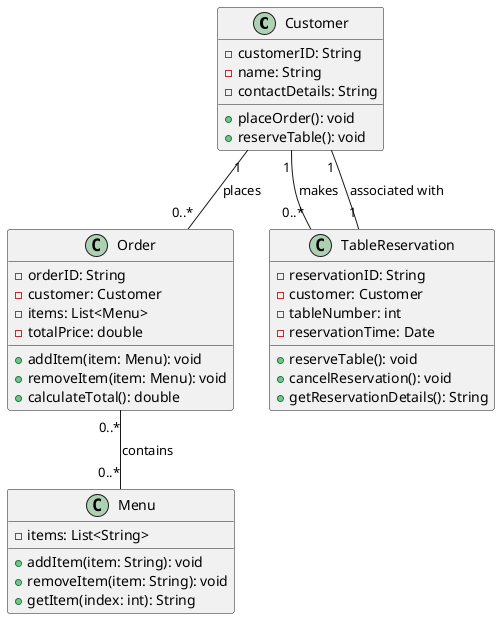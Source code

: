 @startuml

class Customer {
  -customerID: String
  -name: String
  -contactDetails: String
  +placeOrder(): void
  +reserveTable(): void
}

class Menu {
  -items: List<String>
  +addItem(item: String): void
  +removeItem(item: String): void
  +getItem(index: int): String
}

class Order {
  -orderID: String
  -customer: Customer
  -items: List<Menu>
  -totalPrice: double
  +addItem(item: Menu): void
  +removeItem(item: Menu): void
  +calculateTotal(): double
}

class TableReservation {
  -reservationID: String
  -customer: Customer
  -tableNumber: int
  -reservationTime: Date
  +reserveTable(): void
  +cancelReservation(): void
  +getReservationDetails(): String
}

Customer "1" -- "0..*" Order: places
Customer "1" -- "0..*" TableReservation: makes
Order "0..*" -- "0..*" Menu: contains
TableReservation "1" -- "1" Customer: associated with

@enduml